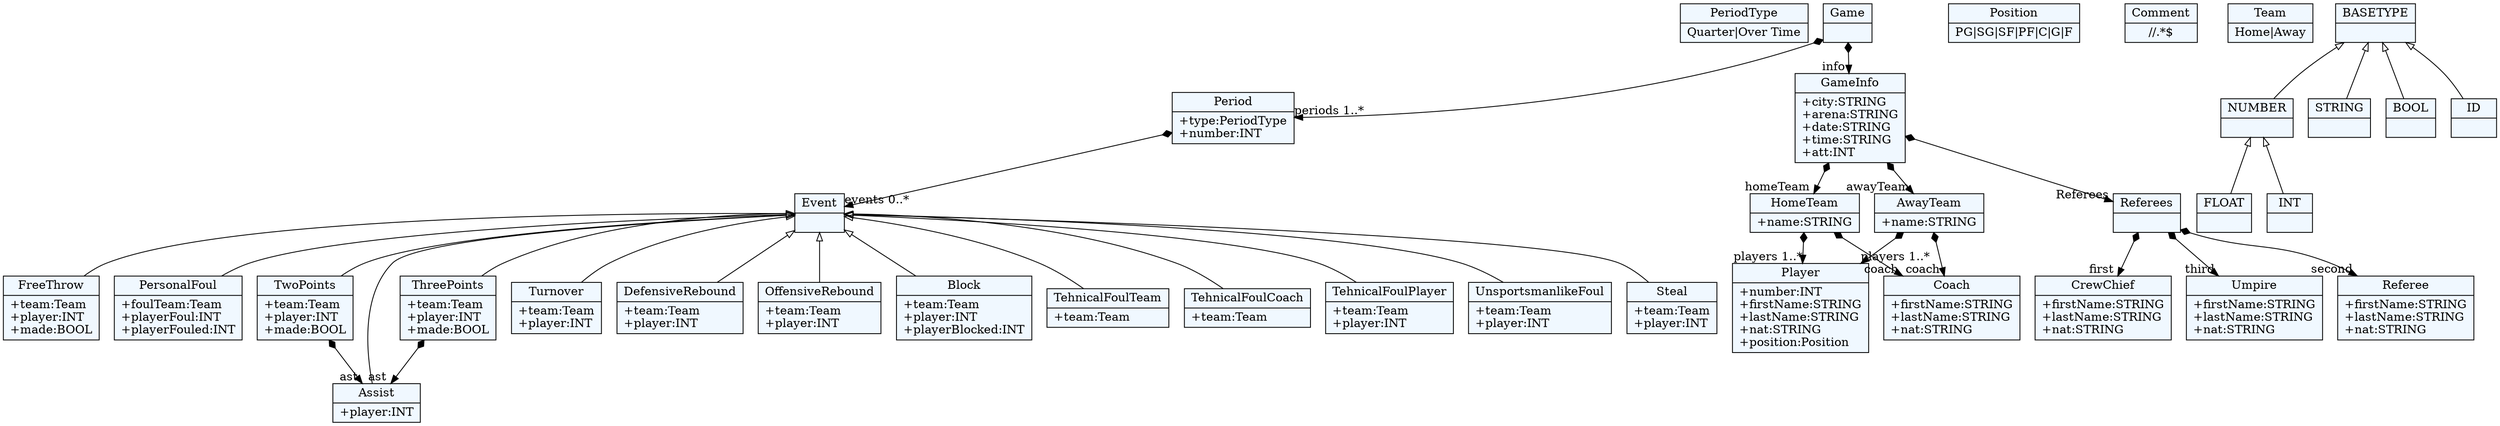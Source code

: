 
    digraph xtext {
    fontname = "Bitstream Vera Sans"
    fontsize = 8
    node[
        shape=record,
        style=filled,
        fillcolor=aliceblue
    ]
    edge[dir=black,arrowtail=empty]


57432424[ label="{PeriodType|Quarter\|Over Time}"]

57452904[ label="{Steal|+team:Team\l+player:INT\l}"]

57450544[ label="{FreeThrow|+team:Team\l+player:INT\l+made:BOOL\l}"]

57430064 -> 57430536[arrowtail=diamond, dir=both, headlabel="players 1..*"]
57430064 -> 57431480[arrowtail=diamond, dir=both, headlabel="coach "]
57430064[ label="{AwayTeam|+name:STRING\l}"]

57451960[ label="{PersonalFoul|+foulTeam:Team\l+playerFoul:INT\l+playerFouled:INT\l}"]

57451016 -> 57453376[arrowtail=diamond, dir=both, headlabel="ast "]
57451016[ label="{TwoPoints|+team:Team\l+player:INT\l+made:BOOL\l}"]

57382800[ label="{CrewChief|+firstName:STRING\l+lastName:STRING\l+nat:STRING\l}"]

57452432[ label="{Turnover|+team:Team\l+player:INT\l}"]

57383744[ label="{Umpire|+firstName:STRING\l+lastName:STRING\l+nat:STRING\l}"]

57431008[ label="{Position|PG\|SG\|SF\|PF\|C\|G\|F}"]

57430536[ label="{Player|+number:INT\l+firstName:STRING\l+lastName:STRING\l+nat:STRING\l+position:Position\l}"]

57471496[ label="{DefensiveRebound|+team:Team\l+player:INT\l}"]

57384216 -> 57430536[arrowtail=diamond, dir=both, headlabel="players 1..*"]
57384216 -> 57431480[arrowtail=diamond, dir=both, headlabel="coach "]
57384216[ label="{HomeTeam|+name:STRING\l}"]

57471024[ label="{OffensiveRebound|+team:Team\l+player:INT\l}"]

57431952 -> 57432896[arrowtail=diamond, dir=both, headlabel="events 0..*"]
57431952[ label="{Period|+type:PeriodType\l+number:INT\l}"]

57432896[ label="{Event|}"]
57432896 -> 57450544 [dir=back]
57432896 -> 57451016 [dir=back]
57432896 -> 57451488 [dir=back]
57432896 -> 57453376 [dir=back]
57432896 -> 57451960 [dir=back]
57432896 -> 57452432 [dir=back]
57432896 -> 57452904 [dir=back]
57432896 -> 57453848 [dir=back]
57432896 -> 57471024 [dir=back]
57432896 -> 57471496 [dir=back]
57432896 -> 57471968 [dir=back]
57432896 -> 57472440 [dir=back]
57432896 -> 57472912 [dir=back]
57432896 -> 57473384 [dir=back]

57473856[ label="{Comment|\/\/.*$}"]

57433368[ label="{Team|Home\|Away}"]

57381856 -> 57382328[arrowtail=diamond, dir=both, headlabel="Referees "]
57381856 -> 57384216[arrowtail=diamond, dir=both, headlabel="homeTeam "]
57381856 -> 57430064[arrowtail=diamond, dir=both, headlabel="awayTeam "]
57381856[ label="{GameInfo|+city:STRING\l+arena:STRING\l+date:STRING\l+time:STRING\l+att:INT\l}"]

57472912[ label="{TehnicalFoulPlayer|+team:Team\l+player:INT\l}"]

57453848[ label="{Block|+team:Team\l+player:INT\l+playerBlocked:INT\l}"]

57453376[ label="{Assist|+player:INT\l}"]

57383272[ label="{Referee|+firstName:STRING\l+lastName:STRING\l+nat:STRING\l}"]

57451488 -> 57453376[arrowtail=diamond, dir=both, headlabel="ast "]
57451488[ label="{ThreePoints|+team:Team\l+player:INT\l+made:BOOL\l}"]

57431480[ label="{Coach|+firstName:STRING\l+lastName:STRING\l+nat:STRING\l}"]

57471968[ label="{TehnicalFoulTeam|+team:Team\l}"]

57472440[ label="{TehnicalFoulCoach|+team:Team\l}"]

57382328 -> 57382800[arrowtail=diamond, dir=both, headlabel="first "]
57382328 -> 57383272[arrowtail=diamond, dir=both, headlabel="second "]
57382328 -> 57383744[arrowtail=diamond, dir=both, headlabel="third "]
57382328[ label="{Referees|}"]

57473384[ label="{UnsportsmanlikeFoul|+team:Team\l+player:INT\l}"]

57381384 -> 57381856[arrowtail=diamond, dir=both, headlabel="info "]
57381384 -> 57431952[arrowtail=diamond, dir=both, headlabel="periods 1..*"]
57381384[ label="{Game|}"]

47314832[ label="{NUMBER|}"]
47314832 -> 47314360 [dir=back]
47314832 -> 47313888 [dir=back]

47314360[ label="{FLOAT|}"]

47312944[ label="{STRING|}"]

47313416[ label="{BOOL|}"]

47299864[ label="{ID|}"]

47315304[ label="{BASETYPE|}"]
47315304 -> 47314832 [dir=back]
47315304 -> 47313416 [dir=back]
47315304 -> 47299864 [dir=back]
47315304 -> 47312944 [dir=back]

47313888[ label="{INT|}"]


}
